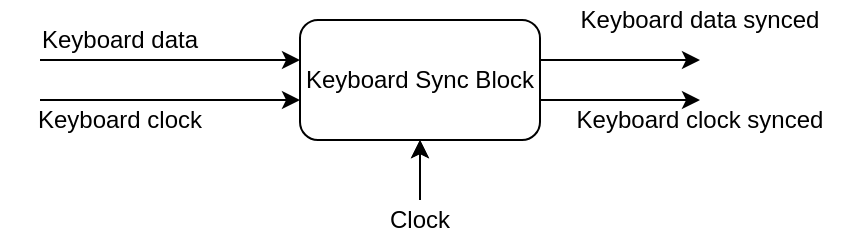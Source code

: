 <mxfile version="15.1.4" type="device"><diagram id="qOzhPbeuSzQBS5nTnTm9" name="Page-1"><mxGraphModel dx="981" dy="486" grid="1" gridSize="10" guides="1" tooltips="1" connect="1" arrows="1" fold="1" page="1" pageScale="1" pageWidth="827" pageHeight="1169" math="0" shadow="0"><root><mxCell id="0"/><mxCell id="1" parent="0"/><mxCell id="TXJgiTD_WOML6_QVlvYg-2" value="Keyboard Sync Block" style="rounded=1;whiteSpace=wrap;html=1;" vertex="1" parent="1"><mxGeometry x="280" y="220" width="120" height="60" as="geometry"/></mxCell><mxCell id="TXJgiTD_WOML6_QVlvYg-3" value="" style="endArrow=classic;html=1;" edge="1" parent="1"><mxGeometry width="50" height="50" relative="1" as="geometry"><mxPoint x="150" y="240" as="sourcePoint"/><mxPoint x="280" y="240" as="targetPoint"/></mxGeometry></mxCell><mxCell id="TXJgiTD_WOML6_QVlvYg-4" value="" style="endArrow=classic;html=1;" edge="1" parent="1"><mxGeometry width="50" height="50" relative="1" as="geometry"><mxPoint x="150" y="260" as="sourcePoint"/><mxPoint x="280" y="260" as="targetPoint"/></mxGeometry></mxCell><mxCell id="TXJgiTD_WOML6_QVlvYg-5" value="" style="endArrow=classic;html=1;" edge="1" parent="1"><mxGeometry width="50" height="50" relative="1" as="geometry"><mxPoint x="400" y="240" as="sourcePoint"/><mxPoint x="480" y="240" as="targetPoint"/></mxGeometry></mxCell><mxCell id="TXJgiTD_WOML6_QVlvYg-6" value="" style="endArrow=classic;html=1;" edge="1" parent="1"><mxGeometry width="50" height="50" relative="1" as="geometry"><mxPoint x="400" y="260" as="sourcePoint"/><mxPoint x="480" y="260" as="targetPoint"/></mxGeometry></mxCell><mxCell id="TXJgiTD_WOML6_QVlvYg-8" value="Keyboard data" style="text;html=1;strokeColor=none;fillColor=none;align=center;verticalAlign=middle;whiteSpace=wrap;rounded=0;" vertex="1" parent="1"><mxGeometry x="140" y="220" width="100" height="20" as="geometry"/></mxCell><mxCell id="TXJgiTD_WOML6_QVlvYg-9" value="Keyboard clock" style="text;html=1;strokeColor=none;fillColor=none;align=center;verticalAlign=middle;whiteSpace=wrap;rounded=0;" vertex="1" parent="1"><mxGeometry x="130" y="260" width="120" height="20" as="geometry"/></mxCell><mxCell id="TXJgiTD_WOML6_QVlvYg-11" value="Keyboard data synced" style="text;html=1;strokeColor=none;fillColor=none;align=center;verticalAlign=middle;whiteSpace=wrap;rounded=0;" vertex="1" parent="1"><mxGeometry x="400" y="210" width="160" height="20" as="geometry"/></mxCell><mxCell id="TXJgiTD_WOML6_QVlvYg-12" value="Keyboard clock synced" style="text;html=1;strokeColor=none;fillColor=none;align=center;verticalAlign=middle;whiteSpace=wrap;rounded=0;" vertex="1" parent="1"><mxGeometry x="400" y="260" width="160" height="20" as="geometry"/></mxCell><mxCell id="TXJgiTD_WOML6_QVlvYg-13" value="" style="endArrow=classic;html=1;entryX=0.5;entryY=1;entryDx=0;entryDy=0;" edge="1" parent="1" target="TXJgiTD_WOML6_QVlvYg-2"><mxGeometry width="50" height="50" relative="1" as="geometry"><mxPoint x="340" y="300" as="sourcePoint"/><mxPoint x="430" y="310" as="targetPoint"/></mxGeometry></mxCell><mxCell id="TXJgiTD_WOML6_QVlvYg-17" value="" style="edgeStyle=orthogonalEdgeStyle;rounded=0;orthogonalLoop=1;jettySize=auto;html=1;" edge="1" parent="1" source="TXJgiTD_WOML6_QVlvYg-14" target="TXJgiTD_WOML6_QVlvYg-2"><mxGeometry relative="1" as="geometry"/></mxCell><mxCell id="TXJgiTD_WOML6_QVlvYg-14" value="Clock" style="text;html=1;strokeColor=none;fillColor=none;align=center;verticalAlign=middle;whiteSpace=wrap;rounded=0;" vertex="1" parent="1"><mxGeometry x="320" y="310" width="40" height="20" as="geometry"/></mxCell></root></mxGraphModel></diagram></mxfile>